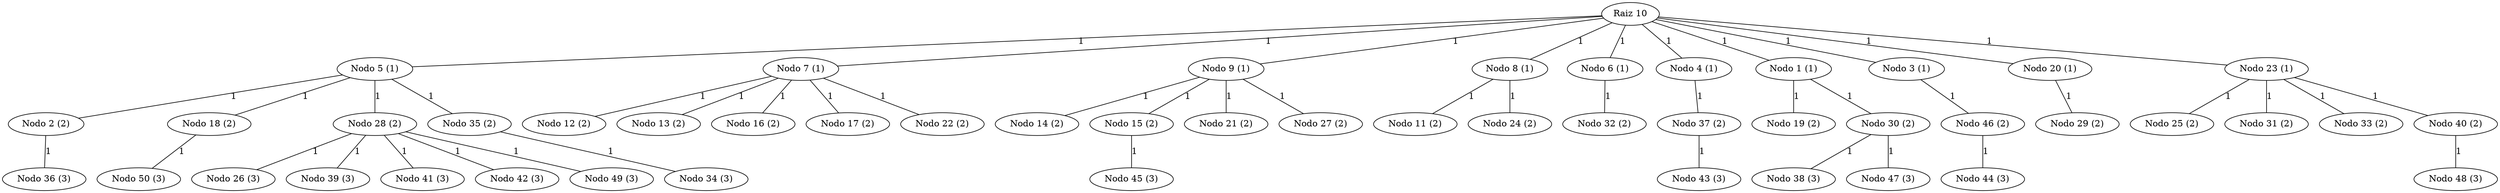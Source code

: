 graph BarabasiAlbertInverso_50_10 {
    "10" [label="Raiz 10"];
    "5" [label="Nodo 5 (1)"];
    "7" [label="Nodo 7 (1)"];
    "9" [label="Nodo 9 (1)"];
    "8" [label="Nodo 8 (1)"];
    "6" [label="Nodo 6 (1)"];
    "4" [label="Nodo 4 (1)"];
    "1" [label="Nodo 1 (1)"];
    "3" [label="Nodo 3 (1)"];
    "20" [label="Nodo 20 (1)"];
    "23" [label="Nodo 23 (1)"];
    "2" [label="Nodo 2 (2)"];
    "18" [label="Nodo 18 (2)"];
    "28" [label="Nodo 28 (2)"];
    "35" [label="Nodo 35 (2)"];
    "12" [label="Nodo 12 (2)"];
    "13" [label="Nodo 13 (2)"];
    "16" [label="Nodo 16 (2)"];
    "17" [label="Nodo 17 (2)"];
    "22" [label="Nodo 22 (2)"];
    "14" [label="Nodo 14 (2)"];
    "15" [label="Nodo 15 (2)"];
    "21" [label="Nodo 21 (2)"];
    "27" [label="Nodo 27 (2)"];
    "11" [label="Nodo 11 (2)"];
    "24" [label="Nodo 24 (2)"];
    "32" [label="Nodo 32 (2)"];
    "37" [label="Nodo 37 (2)"];
    "19" [label="Nodo 19 (2)"];
    "30" [label="Nodo 30 (2)"];
    "46" [label="Nodo 46 (2)"];
    "29" [label="Nodo 29 (2)"];
    "25" [label="Nodo 25 (2)"];
    "31" [label="Nodo 31 (2)"];
    "33" [label="Nodo 33 (2)"];
    "40" [label="Nodo 40 (2)"];
    "36" [label="Nodo 36 (3)"];
    "50" [label="Nodo 50 (3)"];
    "26" [label="Nodo 26 (3)"];
    "39" [label="Nodo 39 (3)"];
    "41" [label="Nodo 41 (3)"];
    "42" [label="Nodo 42 (3)"];
    "49" [label="Nodo 49 (3)"];
    "34" [label="Nodo 34 (3)"];
    "45" [label="Nodo 45 (3)"];
    "43" [label="Nodo 43 (3)"];
    "38" [label="Nodo 38 (3)"];
    "47" [label="Nodo 47 (3)"];
    "44" [label="Nodo 44 (3)"];
    "48" [label="Nodo 48 (3)"];
    "10" -- "5" [label="1"];
    "10" -- "7" [label="1"];
    "10" -- "9" [label="1"];
    "10" -- "8" [label="1"];
    "10" -- "6" [label="1"];
    "10" -- "4" [label="1"];
    "10" -- "1" [label="1"];
    "10" -- "3" [label="1"];
    "10" -- "20" [label="1"];
    "10" -- "23" [label="1"];
    "5" -- "2" [label="1"];
    "5" -- "18" [label="1"];
    "5" -- "28" [label="1"];
    "5" -- "35" [label="1"];
    "7" -- "12" [label="1"];
    "7" -- "13" [label="1"];
    "7" -- "16" [label="1"];
    "7" -- "17" [label="1"];
    "7" -- "22" [label="1"];
    "9" -- "14" [label="1"];
    "9" -- "15" [label="1"];
    "9" -- "21" [label="1"];
    "9" -- "27" [label="1"];
    "8" -- "11" [label="1"];
    "8" -- "24" [label="1"];
    "6" -- "32" [label="1"];
    "4" -- "37" [label="1"];
    "1" -- "19" [label="1"];
    "1" -- "30" [label="1"];
    "3" -- "46" [label="1"];
    "20" -- "29" [label="1"];
    "23" -- "25" [label="1"];
    "23" -- "31" [label="1"];
    "23" -- "33" [label="1"];
    "23" -- "40" [label="1"];
    "2" -- "36" [label="1"];
    "18" -- "50" [label="1"];
    "28" -- "26" [label="1"];
    "28" -- "39" [label="1"];
    "28" -- "41" [label="1"];
    "28" -- "42" [label="1"];
    "28" -- "49" [label="1"];
    "35" -- "34" [label="1"];
    "15" -- "45" [label="1"];
    "37" -- "43" [label="1"];
    "30" -- "38" [label="1"];
    "30" -- "47" [label="1"];
    "46" -- "44" [label="1"];
    "40" -- "48" [label="1"];
}
